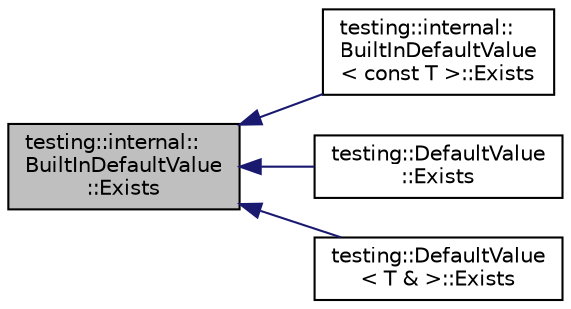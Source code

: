 digraph "testing::internal::BuiltInDefaultValue::Exists"
{
  edge [fontname="Helvetica",fontsize="10",labelfontname="Helvetica",labelfontsize="10"];
  node [fontname="Helvetica",fontsize="10",shape=record];
  rankdir="LR";
  Node1 [label="testing::internal::\lBuiltInDefaultValue\l::Exists",height=0.2,width=0.4,color="black", fillcolor="grey75", style="filled", fontcolor="black"];
  Node1 -> Node2 [dir="back",color="midnightblue",fontsize="10",style="solid",fontname="Helvetica"];
  Node2 [label="testing::internal::\lBuiltInDefaultValue\l\< const T \>::Exists",height=0.2,width=0.4,color="black", fillcolor="white", style="filled",URL="$d9/d80/classtesting_1_1internal_1_1_built_in_default_value_3_01const_01_t_01_4.html#a1814803ec5dcc660ee1f1092a96b79fa"];
  Node1 -> Node3 [dir="back",color="midnightblue",fontsize="10",style="solid",fontname="Helvetica"];
  Node3 [label="testing::DefaultValue\l::Exists",height=0.2,width=0.4,color="black", fillcolor="white", style="filled",URL="$dd/d41/classtesting_1_1_default_value.html#aec1ff9b510af7dbb86c837fd2409fd70"];
  Node1 -> Node4 [dir="back",color="midnightblue",fontsize="10",style="solid",fontname="Helvetica"];
  Node4 [label="testing::DefaultValue\l\< T & \>::Exists",height=0.2,width=0.4,color="black", fillcolor="white", style="filled",URL="$d4/df0/classtesting_1_1_default_value_3_01_t_01_6_01_4.html#a38420499e17d2fb4146ae6c4265f0d55"];
}
